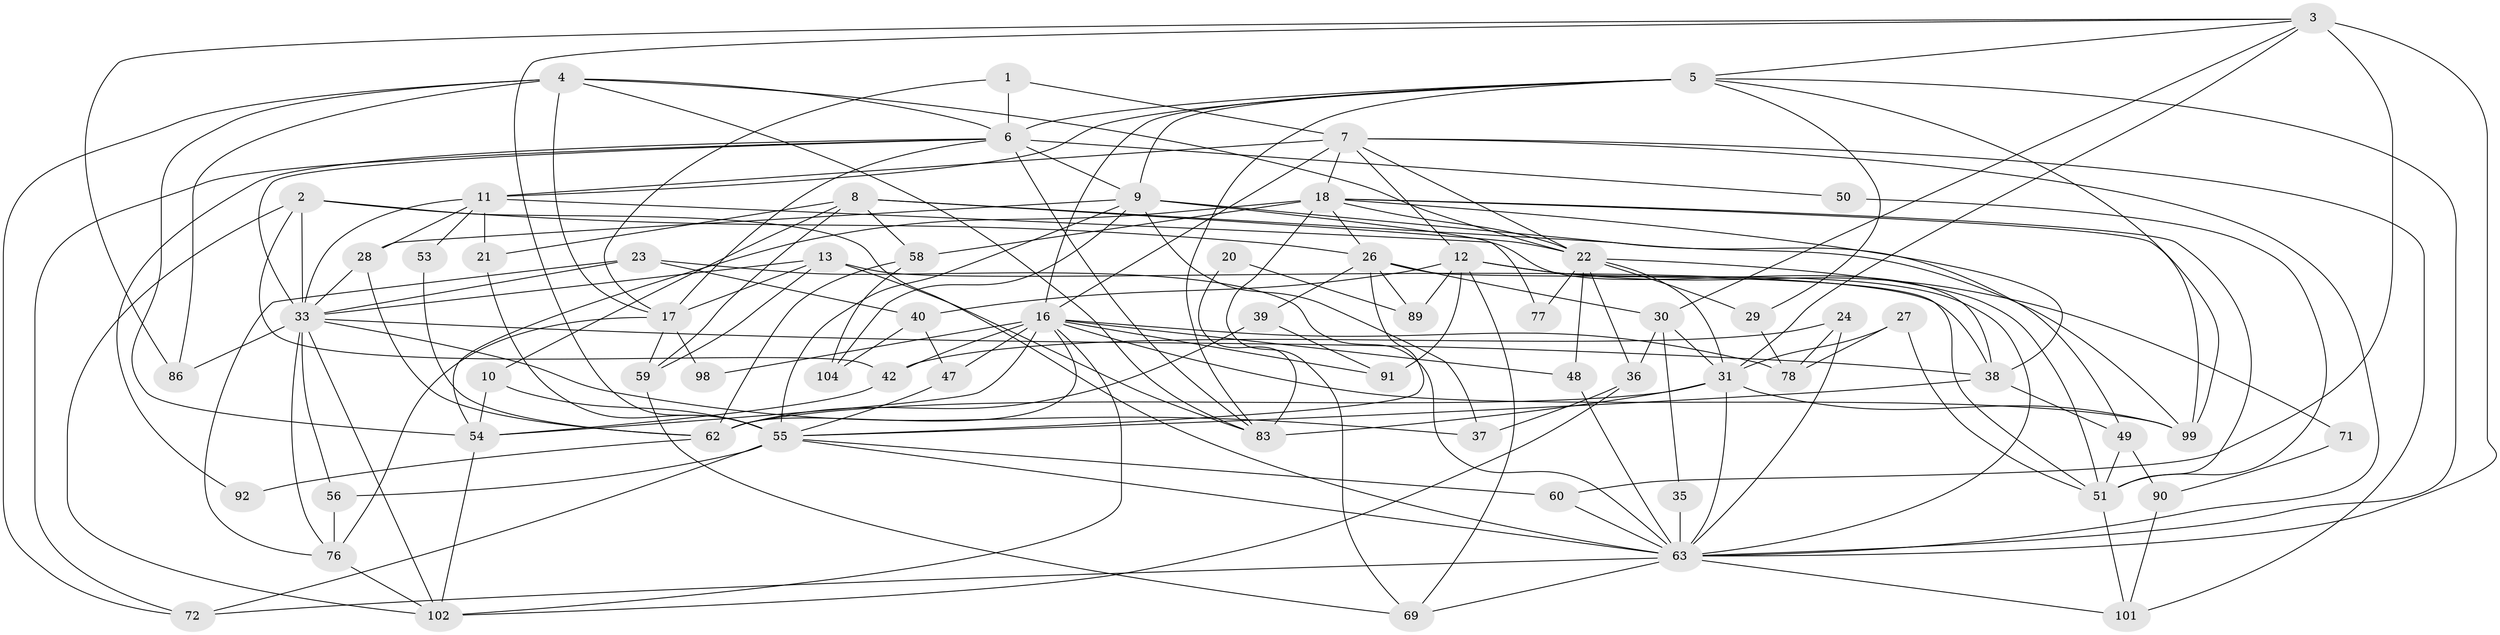 // original degree distribution, {3: 0.32432432432432434, 4: 0.2702702702702703, 5: 0.1981981981981982, 6: 0.08108108108108109, 2: 0.09009009009009009, 7: 0.02702702702702703, 11: 0.009009009009009009}
// Generated by graph-tools (version 1.1) at 2025/18/03/04/25 18:18:32]
// undirected, 66 vertices, 169 edges
graph export_dot {
graph [start="1"]
  node [color=gray90,style=filled];
  1 [super="+52"];
  2 [super="+68"];
  3 [super="+57"];
  4 [super="+19+41"];
  5 [super="+15"];
  6 [super="+14+61"];
  7 [super="+79+34"];
  8 [super="+88"];
  9 [super="+85"];
  10;
  11 [super="+93"];
  12 [super="+25"];
  13;
  16 [super="+66+32+84"];
  17 [super="+46"];
  18 [super="+105+95"];
  20;
  21;
  22 [super="+70"];
  23;
  24 [super="+110"];
  26 [super="+74"];
  27;
  28 [super="+96"];
  29;
  30;
  31 [super="+45"];
  33 [super="+87+82"];
  35;
  36;
  37;
  38;
  39;
  40;
  42;
  47;
  48;
  49;
  50;
  51 [super="+75+73"];
  53;
  54;
  55 [super="+106+64"];
  56;
  58 [super="+65"];
  59;
  60;
  62 [super="+97"];
  63 [super="+67+94"];
  69;
  71;
  72;
  76 [super="+80"];
  77;
  78;
  83;
  86;
  89;
  90;
  91;
  92;
  98;
  99 [super="+108"];
  101;
  102 [super="+109"];
  104;
  1 -- 7;
  1 -- 17;
  1 -- 6;
  2 -- 63;
  2 -- 26;
  2 -- 42;
  2 -- 33;
  2 -- 102;
  3 -- 86;
  3 -- 60;
  3 -- 5;
  3 -- 30;
  3 -- 31;
  3 -- 55;
  3 -- 63;
  4 -- 22;
  4 -- 17;
  4 -- 83;
  4 -- 86;
  4 -- 72;
  4 -- 54;
  4 -- 6;
  5 -- 99 [weight=2];
  5 -- 16;
  5 -- 63;
  5 -- 83;
  5 -- 6;
  5 -- 9;
  5 -- 11;
  5 -- 29;
  6 -- 33;
  6 -- 17;
  6 -- 50;
  6 -- 83;
  6 -- 72;
  6 -- 9;
  6 -- 92;
  7 -- 22 [weight=2];
  7 -- 101;
  7 -- 11 [weight=2];
  7 -- 16;
  7 -- 12;
  7 -- 18;
  7 -- 63;
  8 -- 10;
  8 -- 99;
  8 -- 21;
  8 -- 22;
  8 -- 58;
  8 -- 59;
  9 -- 28;
  9 -- 37;
  9 -- 49;
  9 -- 55;
  9 -- 104;
  9 -- 77;
  10 -- 54;
  10 -- 55;
  11 -- 28;
  11 -- 33;
  11 -- 53;
  11 -- 38;
  11 -- 21;
  12 -- 71;
  12 -- 69;
  12 -- 40;
  12 -- 89;
  12 -- 91;
  12 -- 63;
  13 -- 59;
  13 -- 38;
  13 -- 83;
  13 -- 17;
  13 -- 33;
  16 -- 48;
  16 -- 99;
  16 -- 78;
  16 -- 42;
  16 -- 91;
  16 -- 62;
  16 -- 47 [weight=2];
  16 -- 98;
  16 -- 54;
  16 -- 102;
  17 -- 59;
  17 -- 98;
  17 -- 76;
  18 -- 38;
  18 -- 26;
  18 -- 54;
  18 -- 58;
  18 -- 69;
  18 -- 22;
  18 -- 99;
  18 -- 51;
  20 -- 89;
  20 -- 83;
  21 -- 55;
  22 -- 51;
  22 -- 36;
  22 -- 48;
  22 -- 77;
  22 -- 29;
  22 -- 31;
  23 -- 33;
  23 -- 40;
  23 -- 63;
  23 -- 76;
  24 -- 63;
  24 -- 42;
  24 -- 78;
  26 -- 55;
  26 -- 39;
  26 -- 89;
  26 -- 30;
  26 -- 51;
  27 -- 78;
  27 -- 31;
  27 -- 51;
  28 -- 62 [weight=2];
  28 -- 33;
  29 -- 78;
  30 -- 36;
  30 -- 35;
  30 -- 31;
  31 -- 99;
  31 -- 83;
  31 -- 62;
  31 -- 63;
  33 -- 76;
  33 -- 37;
  33 -- 38;
  33 -- 102;
  33 -- 86;
  33 -- 56;
  35 -- 63 [weight=2];
  36 -- 37;
  36 -- 102;
  38 -- 49;
  38 -- 55;
  39 -- 91;
  39 -- 62;
  40 -- 47;
  40 -- 104;
  42 -- 54;
  47 -- 55;
  48 -- 63;
  49 -- 90;
  49 -- 51;
  50 -- 51;
  51 -- 101;
  53 -- 62;
  54 -- 102;
  55 -- 72;
  55 -- 56;
  55 -- 60;
  55 -- 63;
  56 -- 76;
  58 -- 104;
  58 -- 62;
  59 -- 69;
  60 -- 63;
  62 -- 92;
  63 -- 101;
  63 -- 69;
  63 -- 72;
  71 -- 90;
  76 -- 102;
  90 -- 101;
}
